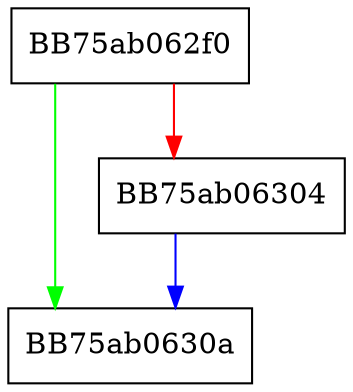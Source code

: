 digraph GetEngineRing {
  node [shape="box"];
  graph [splines=ortho];
  BB75ab062f0 -> BB75ab0630a [color="green"];
  BB75ab062f0 -> BB75ab06304 [color="red"];
  BB75ab06304 -> BB75ab0630a [color="blue"];
}